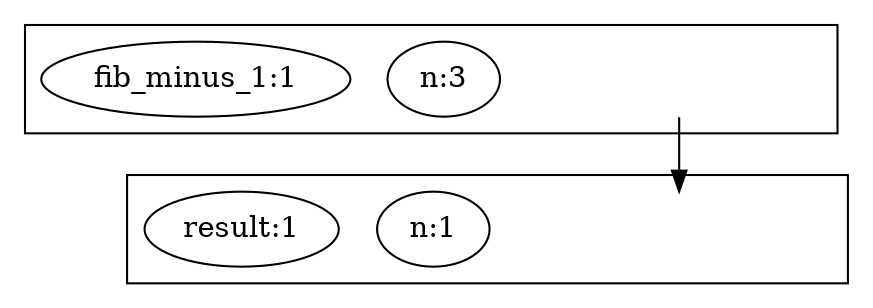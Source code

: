 digraph root {
	graph [compound=true]
	subgraph cluster__3_0 {
		graph [label=""]
		cluster__3_0 [style=invisible]
		"36_n:3" [label="n:3"]
		"37_fib_minus_1:1" [label="fib_minus_1:1"]
	}
	subgraph cluster__1_10 {
		graph [label=""]
		cluster__1_10 [style=invisible]
		cluster__3_0 -> cluster__1_10
		"38_n:1" [label="n:1"]
		"39_result:1" [label="result:1"]
	}
}